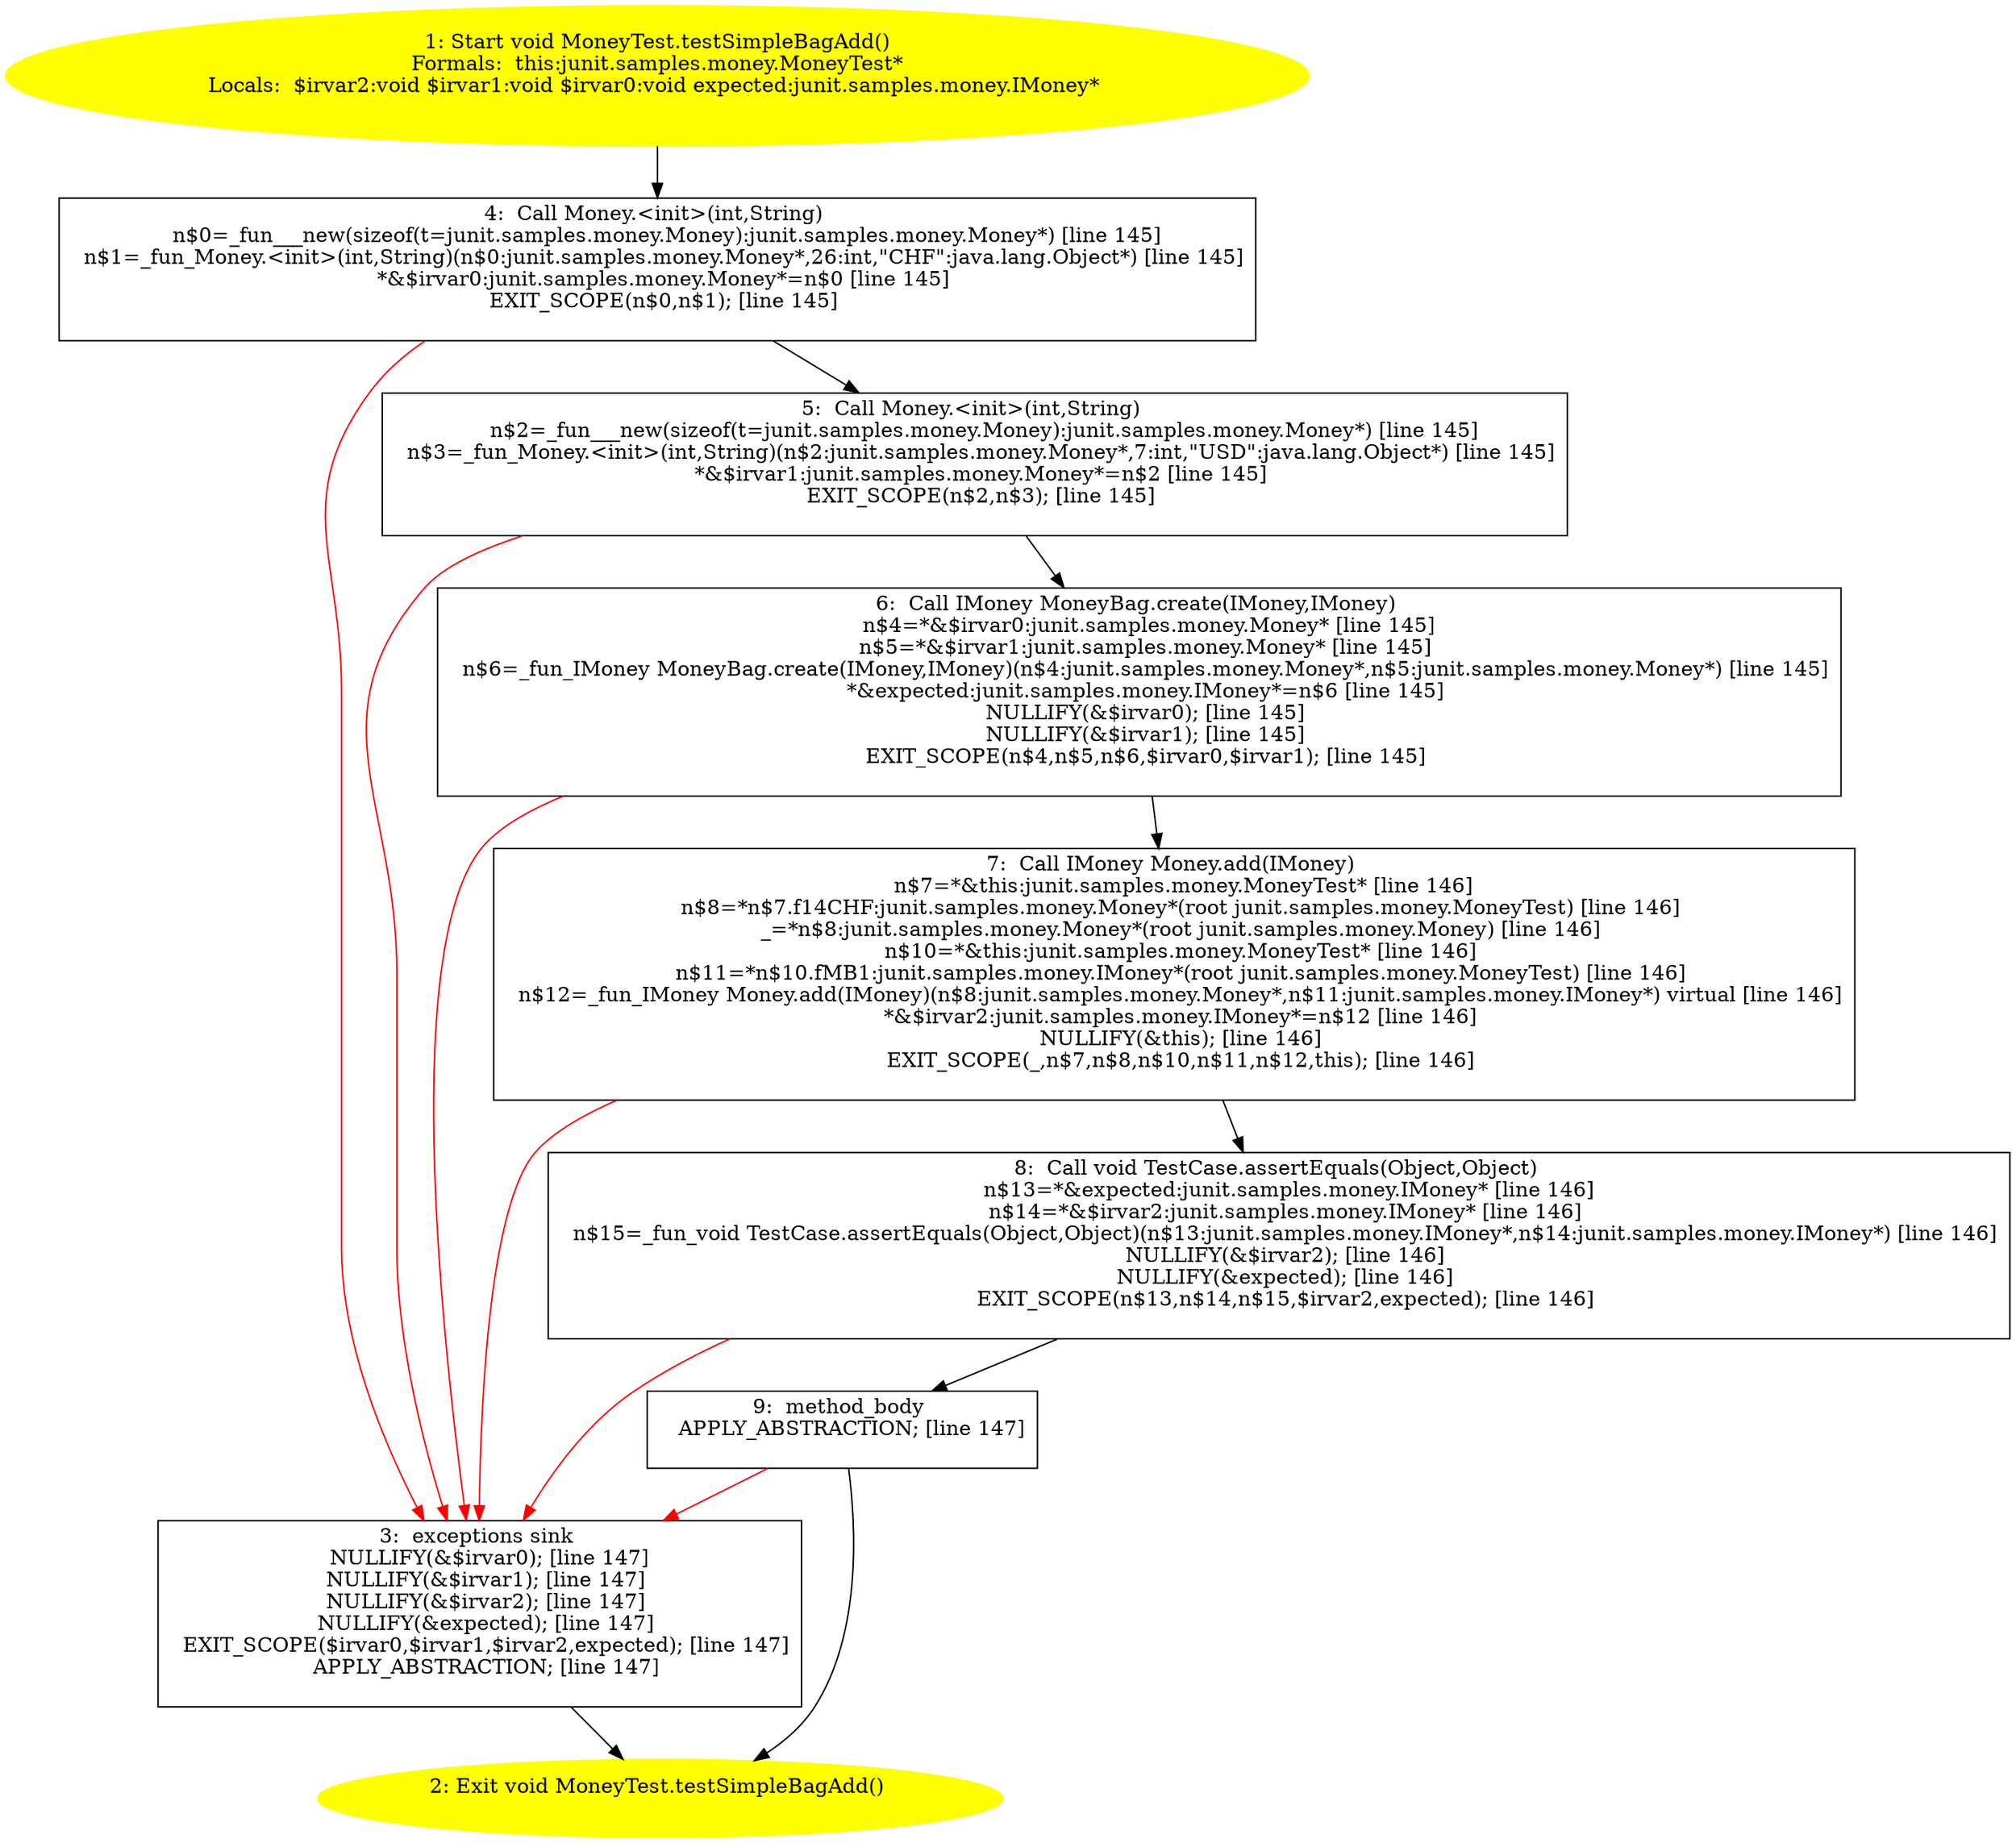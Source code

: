 /* @generated */
digraph cfg {
"junit.samples.money.MoneyTest.testSimpleBagAdd():void.f9bb9da7d1f1eeff5ffa57414f378073_1" [label="1: Start void MoneyTest.testSimpleBagAdd()\nFormals:  this:junit.samples.money.MoneyTest*\nLocals:  $irvar2:void $irvar1:void $irvar0:void expected:junit.samples.money.IMoney* \n  " color=yellow style=filled]
	

	 "junit.samples.money.MoneyTest.testSimpleBagAdd():void.f9bb9da7d1f1eeff5ffa57414f378073_1" -> "junit.samples.money.MoneyTest.testSimpleBagAdd():void.f9bb9da7d1f1eeff5ffa57414f378073_4" ;
"junit.samples.money.MoneyTest.testSimpleBagAdd():void.f9bb9da7d1f1eeff5ffa57414f378073_2" [label="2: Exit void MoneyTest.testSimpleBagAdd() \n  " color=yellow style=filled]
	

"junit.samples.money.MoneyTest.testSimpleBagAdd():void.f9bb9da7d1f1eeff5ffa57414f378073_3" [label="3:  exceptions sink \n   NULLIFY(&$irvar0); [line 147]\n  NULLIFY(&$irvar1); [line 147]\n  NULLIFY(&$irvar2); [line 147]\n  NULLIFY(&expected); [line 147]\n  EXIT_SCOPE($irvar0,$irvar1,$irvar2,expected); [line 147]\n  APPLY_ABSTRACTION; [line 147]\n " shape="box"]
	

	 "junit.samples.money.MoneyTest.testSimpleBagAdd():void.f9bb9da7d1f1eeff5ffa57414f378073_3" -> "junit.samples.money.MoneyTest.testSimpleBagAdd():void.f9bb9da7d1f1eeff5ffa57414f378073_2" ;
"junit.samples.money.MoneyTest.testSimpleBagAdd():void.f9bb9da7d1f1eeff5ffa57414f378073_4" [label="4:  Call Money.<init>(int,String) \n   n$0=_fun___new(sizeof(t=junit.samples.money.Money):junit.samples.money.Money*) [line 145]\n  n$1=_fun_Money.<init>(int,String)(n$0:junit.samples.money.Money*,26:int,\"CHF\":java.lang.Object*) [line 145]\n  *&$irvar0:junit.samples.money.Money*=n$0 [line 145]\n  EXIT_SCOPE(n$0,n$1); [line 145]\n " shape="box"]
	

	 "junit.samples.money.MoneyTest.testSimpleBagAdd():void.f9bb9da7d1f1eeff5ffa57414f378073_4" -> "junit.samples.money.MoneyTest.testSimpleBagAdd():void.f9bb9da7d1f1eeff5ffa57414f378073_5" ;
	 "junit.samples.money.MoneyTest.testSimpleBagAdd():void.f9bb9da7d1f1eeff5ffa57414f378073_4" -> "junit.samples.money.MoneyTest.testSimpleBagAdd():void.f9bb9da7d1f1eeff5ffa57414f378073_3" [color="red" ];
"junit.samples.money.MoneyTest.testSimpleBagAdd():void.f9bb9da7d1f1eeff5ffa57414f378073_5" [label="5:  Call Money.<init>(int,String) \n   n$2=_fun___new(sizeof(t=junit.samples.money.Money):junit.samples.money.Money*) [line 145]\n  n$3=_fun_Money.<init>(int,String)(n$2:junit.samples.money.Money*,7:int,\"USD\":java.lang.Object*) [line 145]\n  *&$irvar1:junit.samples.money.Money*=n$2 [line 145]\n  EXIT_SCOPE(n$2,n$3); [line 145]\n " shape="box"]
	

	 "junit.samples.money.MoneyTest.testSimpleBagAdd():void.f9bb9da7d1f1eeff5ffa57414f378073_5" -> "junit.samples.money.MoneyTest.testSimpleBagAdd():void.f9bb9da7d1f1eeff5ffa57414f378073_6" ;
	 "junit.samples.money.MoneyTest.testSimpleBagAdd():void.f9bb9da7d1f1eeff5ffa57414f378073_5" -> "junit.samples.money.MoneyTest.testSimpleBagAdd():void.f9bb9da7d1f1eeff5ffa57414f378073_3" [color="red" ];
"junit.samples.money.MoneyTest.testSimpleBagAdd():void.f9bb9da7d1f1eeff5ffa57414f378073_6" [label="6:  Call IMoney MoneyBag.create(IMoney,IMoney) \n   n$4=*&$irvar0:junit.samples.money.Money* [line 145]\n  n$5=*&$irvar1:junit.samples.money.Money* [line 145]\n  n$6=_fun_IMoney MoneyBag.create(IMoney,IMoney)(n$4:junit.samples.money.Money*,n$5:junit.samples.money.Money*) [line 145]\n  *&expected:junit.samples.money.IMoney*=n$6 [line 145]\n  NULLIFY(&$irvar0); [line 145]\n  NULLIFY(&$irvar1); [line 145]\n  EXIT_SCOPE(n$4,n$5,n$6,$irvar0,$irvar1); [line 145]\n " shape="box"]
	

	 "junit.samples.money.MoneyTest.testSimpleBagAdd():void.f9bb9da7d1f1eeff5ffa57414f378073_6" -> "junit.samples.money.MoneyTest.testSimpleBagAdd():void.f9bb9da7d1f1eeff5ffa57414f378073_7" ;
	 "junit.samples.money.MoneyTest.testSimpleBagAdd():void.f9bb9da7d1f1eeff5ffa57414f378073_6" -> "junit.samples.money.MoneyTest.testSimpleBagAdd():void.f9bb9da7d1f1eeff5ffa57414f378073_3" [color="red" ];
"junit.samples.money.MoneyTest.testSimpleBagAdd():void.f9bb9da7d1f1eeff5ffa57414f378073_7" [label="7:  Call IMoney Money.add(IMoney) \n   n$7=*&this:junit.samples.money.MoneyTest* [line 146]\n  n$8=*n$7.f14CHF:junit.samples.money.Money*(root junit.samples.money.MoneyTest) [line 146]\n  _=*n$8:junit.samples.money.Money*(root junit.samples.money.Money) [line 146]\n  n$10=*&this:junit.samples.money.MoneyTest* [line 146]\n  n$11=*n$10.fMB1:junit.samples.money.IMoney*(root junit.samples.money.MoneyTest) [line 146]\n  n$12=_fun_IMoney Money.add(IMoney)(n$8:junit.samples.money.Money*,n$11:junit.samples.money.IMoney*) virtual [line 146]\n  *&$irvar2:junit.samples.money.IMoney*=n$12 [line 146]\n  NULLIFY(&this); [line 146]\n  EXIT_SCOPE(_,n$7,n$8,n$10,n$11,n$12,this); [line 146]\n " shape="box"]
	

	 "junit.samples.money.MoneyTest.testSimpleBagAdd():void.f9bb9da7d1f1eeff5ffa57414f378073_7" -> "junit.samples.money.MoneyTest.testSimpleBagAdd():void.f9bb9da7d1f1eeff5ffa57414f378073_8" ;
	 "junit.samples.money.MoneyTest.testSimpleBagAdd():void.f9bb9da7d1f1eeff5ffa57414f378073_7" -> "junit.samples.money.MoneyTest.testSimpleBagAdd():void.f9bb9da7d1f1eeff5ffa57414f378073_3" [color="red" ];
"junit.samples.money.MoneyTest.testSimpleBagAdd():void.f9bb9da7d1f1eeff5ffa57414f378073_8" [label="8:  Call void TestCase.assertEquals(Object,Object) \n   n$13=*&expected:junit.samples.money.IMoney* [line 146]\n  n$14=*&$irvar2:junit.samples.money.IMoney* [line 146]\n  n$15=_fun_void TestCase.assertEquals(Object,Object)(n$13:junit.samples.money.IMoney*,n$14:junit.samples.money.IMoney*) [line 146]\n  NULLIFY(&$irvar2); [line 146]\n  NULLIFY(&expected); [line 146]\n  EXIT_SCOPE(n$13,n$14,n$15,$irvar2,expected); [line 146]\n " shape="box"]
	

	 "junit.samples.money.MoneyTest.testSimpleBagAdd():void.f9bb9da7d1f1eeff5ffa57414f378073_8" -> "junit.samples.money.MoneyTest.testSimpleBagAdd():void.f9bb9da7d1f1eeff5ffa57414f378073_9" ;
	 "junit.samples.money.MoneyTest.testSimpleBagAdd():void.f9bb9da7d1f1eeff5ffa57414f378073_8" -> "junit.samples.money.MoneyTest.testSimpleBagAdd():void.f9bb9da7d1f1eeff5ffa57414f378073_3" [color="red" ];
"junit.samples.money.MoneyTest.testSimpleBagAdd():void.f9bb9da7d1f1eeff5ffa57414f378073_9" [label="9:  method_body \n   APPLY_ABSTRACTION; [line 147]\n " shape="box"]
	

	 "junit.samples.money.MoneyTest.testSimpleBagAdd():void.f9bb9da7d1f1eeff5ffa57414f378073_9" -> "junit.samples.money.MoneyTest.testSimpleBagAdd():void.f9bb9da7d1f1eeff5ffa57414f378073_2" ;
	 "junit.samples.money.MoneyTest.testSimpleBagAdd():void.f9bb9da7d1f1eeff5ffa57414f378073_9" -> "junit.samples.money.MoneyTest.testSimpleBagAdd():void.f9bb9da7d1f1eeff5ffa57414f378073_3" [color="red" ];
}
